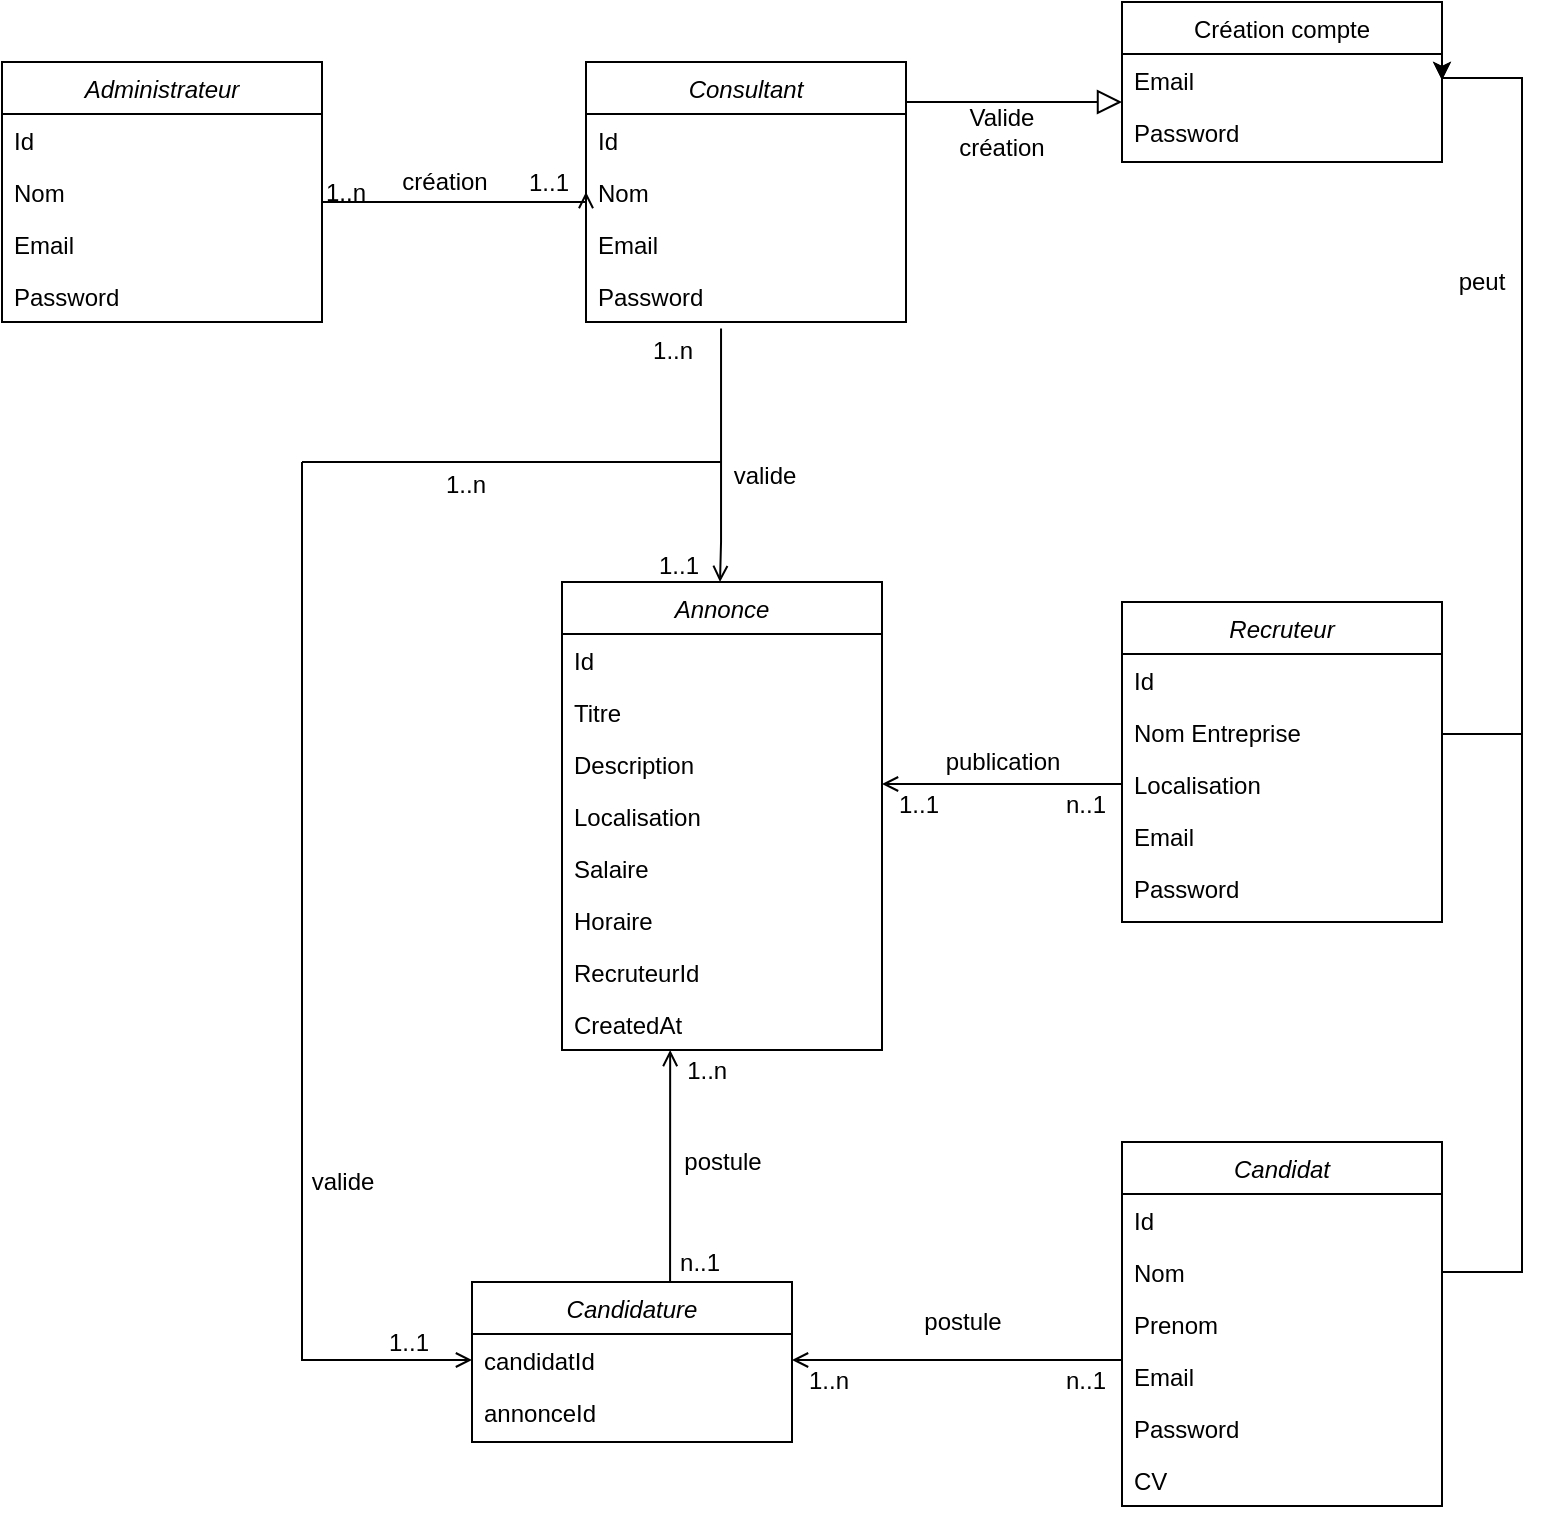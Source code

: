 <mxfile version="12.2.4" pages="1"><diagram id="C5RBs43oDa-KdzZeNtuy" name="Page-1"><mxGraphModel dx="702" dy="298" grid="1" gridSize="10" guides="1" tooltips="1" connect="1" arrows="1" fold="1" page="1" pageScale="1" pageWidth="827" pageHeight="1169" math="0" shadow="0"><root><mxCell id="WIyWlLk6GJQsqaUBKTNV-0"/><mxCell id="WIyWlLk6GJQsqaUBKTNV-1" parent="WIyWlLk6GJQsqaUBKTNV-0"/><mxCell id="zkfFHV4jXpPFQw0GAbJ--0" value="Administrateur" style="swimlane;fontStyle=2;align=center;verticalAlign=top;childLayout=stackLayout;horizontal=1;startSize=26;horizontalStack=0;resizeParent=1;resizeLast=0;collapsible=1;marginBottom=0;rounded=0;shadow=0;strokeWidth=1;" parent="WIyWlLk6GJQsqaUBKTNV-1" vertex="1"><mxGeometry x="40" y="240" width="160" height="130" as="geometry"><mxRectangle x="230" y="140" width="160" height="26" as="alternateBounds"/></mxGeometry></mxCell><mxCell id="zkfFHV4jXpPFQw0GAbJ--1" value="Id" style="text;align=left;verticalAlign=top;spacingLeft=4;spacingRight=4;overflow=hidden;rotatable=0;points=[[0,0.5],[1,0.5]];portConstraint=eastwest;" parent="zkfFHV4jXpPFQw0GAbJ--0" vertex="1"><mxGeometry y="26" width="160" height="26" as="geometry"/></mxCell><mxCell id="zkfFHV4jXpPFQw0GAbJ--2" value="Nom" style="text;align=left;verticalAlign=top;spacingLeft=4;spacingRight=4;overflow=hidden;rotatable=0;points=[[0,0.5],[1,0.5]];portConstraint=eastwest;rounded=0;shadow=0;html=0;" parent="zkfFHV4jXpPFQw0GAbJ--0" vertex="1"><mxGeometry y="52" width="160" height="26" as="geometry"/></mxCell><mxCell id="zkfFHV4jXpPFQw0GAbJ--5" value="Email" style="text;align=left;verticalAlign=top;spacingLeft=4;spacingRight=4;overflow=hidden;rotatable=0;points=[[0,0.5],[1,0.5]];portConstraint=eastwest;" parent="zkfFHV4jXpPFQw0GAbJ--0" vertex="1"><mxGeometry y="78" width="160" height="26" as="geometry"/></mxCell><mxCell id="gV3P8yYmzxXZc25CLEeH-0" value="Password" style="text;align=left;verticalAlign=top;spacingLeft=4;spacingRight=4;overflow=hidden;rotatable=0;points=[[0,0.5],[1,0.5]];portConstraint=eastwest;" parent="zkfFHV4jXpPFQw0GAbJ--0" vertex="1"><mxGeometry y="104" width="160" height="26" as="geometry"/></mxCell><mxCell id="zkfFHV4jXpPFQw0GAbJ--26" value="" style="endArrow=open;shadow=0;strokeWidth=1;rounded=0;endFill=1;edgeStyle=elbowEdgeStyle;elbow=vertical;entryX=0;entryY=0.5;entryDx=0;entryDy=0;" parent="WIyWlLk6GJQsqaUBKTNV-1" source="zkfFHV4jXpPFQw0GAbJ--0" target="gV3P8yYmzxXZc25CLEeH-4" edge="1"><mxGeometry x="0.5" y="41" relative="1" as="geometry"><mxPoint x="340" y="392" as="sourcePoint"/><mxPoint x="468" y="370" as="targetPoint"/><mxPoint x="-40" y="32" as="offset"/><Array as="points"><mxPoint x="410" y="310"/></Array></mxGeometry></mxCell><mxCell id="zkfFHV4jXpPFQw0GAbJ--27" value="1..n" style="resizable=0;align=left;verticalAlign=bottom;labelBackgroundColor=none;fontSize=12;" parent="zkfFHV4jXpPFQw0GAbJ--26" connectable="0" vertex="1"><mxGeometry x="-1" relative="1" as="geometry"><mxPoint y="4" as="offset"/></mxGeometry></mxCell><mxCell id="zkfFHV4jXpPFQw0GAbJ--28" value="1..1" style="resizable=0;align=right;verticalAlign=bottom;labelBackgroundColor=none;fontSize=12;" parent="zkfFHV4jXpPFQw0GAbJ--26" connectable="0" vertex="1"><mxGeometry x="1" relative="1" as="geometry"><mxPoint x="-7" y="4" as="offset"/></mxGeometry></mxCell><mxCell id="zkfFHV4jXpPFQw0GAbJ--29" value="création" style="text;html=1;resizable=0;points=[];;align=center;verticalAlign=middle;labelBackgroundColor=none;rounded=0;shadow=0;strokeWidth=1;fontSize=12;" parent="zkfFHV4jXpPFQw0GAbJ--26" vertex="1" connectable="0"><mxGeometry x="0.5" y="49" relative="1" as="geometry"><mxPoint x="-42" y="39" as="offset"/></mxGeometry></mxCell><mxCell id="gV3P8yYmzxXZc25CLEeH-2" value="Consultant" style="swimlane;fontStyle=2;align=center;verticalAlign=top;childLayout=stackLayout;horizontal=1;startSize=26;horizontalStack=0;resizeParent=1;resizeLast=0;collapsible=1;marginBottom=0;rounded=0;shadow=0;strokeWidth=1;" parent="WIyWlLk6GJQsqaUBKTNV-1" vertex="1"><mxGeometry x="332" y="240" width="160" height="130" as="geometry"><mxRectangle x="230" y="140" width="160" height="26" as="alternateBounds"/></mxGeometry></mxCell><mxCell id="gV3P8yYmzxXZc25CLEeH-3" value="Id" style="text;align=left;verticalAlign=top;spacingLeft=4;spacingRight=4;overflow=hidden;rotatable=0;points=[[0,0.5],[1,0.5]];portConstraint=eastwest;" parent="gV3P8yYmzxXZc25CLEeH-2" vertex="1"><mxGeometry y="26" width="160" height="26" as="geometry"/></mxCell><mxCell id="gV3P8yYmzxXZc25CLEeH-4" value="Nom" style="text;align=left;verticalAlign=top;spacingLeft=4;spacingRight=4;overflow=hidden;rotatable=0;points=[[0,0.5],[1,0.5]];portConstraint=eastwest;rounded=0;shadow=0;html=0;" parent="gV3P8yYmzxXZc25CLEeH-2" vertex="1"><mxGeometry y="52" width="160" height="26" as="geometry"/></mxCell><mxCell id="gV3P8yYmzxXZc25CLEeH-6" value="Email" style="text;align=left;verticalAlign=top;spacingLeft=4;spacingRight=4;overflow=hidden;rotatable=0;points=[[0,0.5],[1,0.5]];portConstraint=eastwest;" parent="gV3P8yYmzxXZc25CLEeH-2" vertex="1"><mxGeometry y="78" width="160" height="26" as="geometry"/></mxCell><mxCell id="gV3P8yYmzxXZc25CLEeH-8" value="Password" style="text;align=left;verticalAlign=top;spacingLeft=4;spacingRight=4;overflow=hidden;rotatable=0;points=[[0,0.5],[1,0.5]];portConstraint=eastwest;" parent="gV3P8yYmzxXZc25CLEeH-2" vertex="1"><mxGeometry y="104" width="160" height="26" as="geometry"/></mxCell><mxCell id="gV3P8yYmzxXZc25CLEeH-18" value="Recruteur" style="swimlane;fontStyle=2;align=center;verticalAlign=top;childLayout=stackLayout;horizontal=1;startSize=26;horizontalStack=0;resizeParent=1;resizeLast=0;collapsible=1;marginBottom=0;rounded=0;shadow=0;strokeWidth=1;" parent="WIyWlLk6GJQsqaUBKTNV-1" vertex="1"><mxGeometry x="600" y="510" width="160" height="160" as="geometry"><mxRectangle x="230" y="140" width="160" height="26" as="alternateBounds"/></mxGeometry></mxCell><mxCell id="gV3P8yYmzxXZc25CLEeH-19" value="Id" style="text;align=left;verticalAlign=top;spacingLeft=4;spacingRight=4;overflow=hidden;rotatable=0;points=[[0,0.5],[1,0.5]];portConstraint=eastwest;" parent="gV3P8yYmzxXZc25CLEeH-18" vertex="1"><mxGeometry y="26" width="160" height="26" as="geometry"/></mxCell><mxCell id="gV3P8yYmzxXZc25CLEeH-20" value="Nom Entreprise" style="text;align=left;verticalAlign=top;spacingLeft=4;spacingRight=4;overflow=hidden;rotatable=0;points=[[0,0.5],[1,0.5]];portConstraint=eastwest;rounded=0;shadow=0;html=0;" parent="gV3P8yYmzxXZc25CLEeH-18" vertex="1"><mxGeometry y="52" width="160" height="26" as="geometry"/></mxCell><mxCell id="gV3P8yYmzxXZc25CLEeH-41" value="Localisation" style="text;align=left;verticalAlign=top;spacingLeft=4;spacingRight=4;overflow=hidden;rotatable=0;points=[[0,0.5],[1,0.5]];portConstraint=eastwest;" parent="gV3P8yYmzxXZc25CLEeH-18" vertex="1"><mxGeometry y="78" width="160" height="26" as="geometry"/></mxCell><mxCell id="gV3P8yYmzxXZc25CLEeH-22" value="Email" style="text;align=left;verticalAlign=top;spacingLeft=4;spacingRight=4;overflow=hidden;rotatable=0;points=[[0,0.5],[1,0.5]];portConstraint=eastwest;" parent="gV3P8yYmzxXZc25CLEeH-18" vertex="1"><mxGeometry y="104" width="160" height="26" as="geometry"/></mxCell><mxCell id="gV3P8yYmzxXZc25CLEeH-23" value="Password" style="text;align=left;verticalAlign=top;spacingLeft=4;spacingRight=4;overflow=hidden;rotatable=0;points=[[0,0.5],[1,0.5]];portConstraint=eastwest;" parent="gV3P8yYmzxXZc25CLEeH-18" vertex="1"><mxGeometry y="130" width="160" height="26" as="geometry"/></mxCell><mxCell id="gV3P8yYmzxXZc25CLEeH-34" value="Candidat" style="swimlane;fontStyle=2;align=center;verticalAlign=top;childLayout=stackLayout;horizontal=1;startSize=26;horizontalStack=0;resizeParent=1;resizeLast=0;collapsible=1;marginBottom=0;rounded=0;shadow=0;strokeWidth=1;" parent="WIyWlLk6GJQsqaUBKTNV-1" vertex="1"><mxGeometry x="600" y="780" width="160" height="182" as="geometry"><mxRectangle x="230" y="140" width="160" height="26" as="alternateBounds"/></mxGeometry></mxCell><mxCell id="gV3P8yYmzxXZc25CLEeH-35" value="Id" style="text;align=left;verticalAlign=top;spacingLeft=4;spacingRight=4;overflow=hidden;rotatable=0;points=[[0,0.5],[1,0.5]];portConstraint=eastwest;" parent="gV3P8yYmzxXZc25CLEeH-34" vertex="1"><mxGeometry y="26" width="160" height="26" as="geometry"/></mxCell><mxCell id="gV3P8yYmzxXZc25CLEeH-36" value="Nom" style="text;align=left;verticalAlign=top;spacingLeft=4;spacingRight=4;overflow=hidden;rotatable=0;points=[[0,0.5],[1,0.5]];portConstraint=eastwest;rounded=0;shadow=0;html=0;" parent="gV3P8yYmzxXZc25CLEeH-34" vertex="1"><mxGeometry y="52" width="160" height="26" as="geometry"/></mxCell><mxCell id="gV3P8yYmzxXZc25CLEeH-37" value="Prenom" style="text;align=left;verticalAlign=top;spacingLeft=4;spacingRight=4;overflow=hidden;rotatable=0;points=[[0,0.5],[1,0.5]];portConstraint=eastwest;rounded=0;shadow=0;html=0;" parent="gV3P8yYmzxXZc25CLEeH-34" vertex="1"><mxGeometry y="78" width="160" height="26" as="geometry"/></mxCell><mxCell id="gV3P8yYmzxXZc25CLEeH-38" value="Email" style="text;align=left;verticalAlign=top;spacingLeft=4;spacingRight=4;overflow=hidden;rotatable=0;points=[[0,0.5],[1,0.5]];portConstraint=eastwest;" parent="gV3P8yYmzxXZc25CLEeH-34" vertex="1"><mxGeometry y="104" width="160" height="26" as="geometry"/></mxCell><mxCell id="gV3P8yYmzxXZc25CLEeH-39" value="Password" style="text;align=left;verticalAlign=top;spacingLeft=4;spacingRight=4;overflow=hidden;rotatable=0;points=[[0,0.5],[1,0.5]];portConstraint=eastwest;" parent="gV3P8yYmzxXZc25CLEeH-34" vertex="1"><mxGeometry y="130" width="160" height="26" as="geometry"/></mxCell><mxCell id="gV3P8yYmzxXZc25CLEeH-81" value="CV" style="text;align=left;verticalAlign=top;spacingLeft=4;spacingRight=4;overflow=hidden;rotatable=0;points=[[0,0.5],[1,0.5]];portConstraint=eastwest;" parent="gV3P8yYmzxXZc25CLEeH-34" vertex="1"><mxGeometry y="156" width="160" height="26" as="geometry"/></mxCell><mxCell id="gV3P8yYmzxXZc25CLEeH-42" value="Annonce" style="swimlane;fontStyle=2;align=center;verticalAlign=top;childLayout=stackLayout;horizontal=1;startSize=26;horizontalStack=0;resizeParent=1;resizeLast=0;collapsible=1;marginBottom=0;rounded=0;shadow=0;strokeWidth=1;" parent="WIyWlLk6GJQsqaUBKTNV-1" vertex="1"><mxGeometry x="320" y="500" width="160" height="234" as="geometry"><mxRectangle x="230" y="140" width="160" height="26" as="alternateBounds"/></mxGeometry></mxCell><mxCell id="gV3P8yYmzxXZc25CLEeH-43" value="Id" style="text;align=left;verticalAlign=top;spacingLeft=4;spacingRight=4;overflow=hidden;rotatable=0;points=[[0,0.5],[1,0.5]];portConstraint=eastwest;" parent="gV3P8yYmzxXZc25CLEeH-42" vertex="1"><mxGeometry y="26" width="160" height="26" as="geometry"/></mxCell><mxCell id="gV3P8yYmzxXZc25CLEeH-44" value="Titre" style="text;align=left;verticalAlign=top;spacingLeft=4;spacingRight=4;overflow=hidden;rotatable=0;points=[[0,0.5],[1,0.5]];portConstraint=eastwest;rounded=0;shadow=0;html=0;" parent="gV3P8yYmzxXZc25CLEeH-42" vertex="1"><mxGeometry y="52" width="160" height="26" as="geometry"/></mxCell><mxCell id="gV3P8yYmzxXZc25CLEeH-49" value="Description" style="text;align=left;verticalAlign=top;spacingLeft=4;spacingRight=4;overflow=hidden;rotatable=0;points=[[0,0.5],[1,0.5]];portConstraint=eastwest;" parent="gV3P8yYmzxXZc25CLEeH-42" vertex="1"><mxGeometry y="78" width="160" height="26" as="geometry"/></mxCell><mxCell id="gV3P8yYmzxXZc25CLEeH-45" value="Localisation" style="text;align=left;verticalAlign=top;spacingLeft=4;spacingRight=4;overflow=hidden;rotatable=0;points=[[0,0.5],[1,0.5]];portConstraint=eastwest;rounded=0;shadow=0;html=0;" parent="gV3P8yYmzxXZc25CLEeH-42" vertex="1"><mxGeometry y="104" width="160" height="26" as="geometry"/></mxCell><mxCell id="gV3P8yYmzxXZc25CLEeH-46" value="Salaire" style="text;align=left;verticalAlign=top;spacingLeft=4;spacingRight=4;overflow=hidden;rotatable=0;points=[[0,0.5],[1,0.5]];portConstraint=eastwest;" parent="gV3P8yYmzxXZc25CLEeH-42" vertex="1"><mxGeometry y="130" width="160" height="26" as="geometry"/></mxCell><mxCell id="gV3P8yYmzxXZc25CLEeH-47" value="Horaire" style="text;align=left;verticalAlign=top;spacingLeft=4;spacingRight=4;overflow=hidden;rotatable=0;points=[[0,0.5],[1,0.5]];portConstraint=eastwest;" parent="gV3P8yYmzxXZc25CLEeH-42" vertex="1"><mxGeometry y="156" width="160" height="26" as="geometry"/></mxCell><mxCell id="0" value="RecruteurId" style="text;align=left;verticalAlign=top;spacingLeft=4;spacingRight=4;overflow=hidden;rotatable=0;points=[[0,0.5],[1,0.5]];portConstraint=eastwest;" parent="gV3P8yYmzxXZc25CLEeH-42" vertex="1"><mxGeometry y="182" width="160" height="26" as="geometry"/></mxCell><mxCell id="12" value="CreatedAt" style="text;align=left;verticalAlign=top;spacingLeft=4;spacingRight=4;overflow=hidden;rotatable=0;points=[[0,0.5],[1,0.5]];portConstraint=eastwest;" parent="gV3P8yYmzxXZc25CLEeH-42" vertex="1"><mxGeometry y="208" width="160" height="26" as="geometry"/></mxCell><mxCell id="gV3P8yYmzxXZc25CLEeH-50" value="" style="endArrow=open;shadow=0;strokeWidth=1;rounded=0;endFill=1;edgeStyle=elbowEdgeStyle;elbow=vertical;exitX=0;exitY=0.5;exitDx=0;exitDy=0;" parent="WIyWlLk6GJQsqaUBKTNV-1" source="gV3P8yYmzxXZc25CLEeH-41" edge="1"><mxGeometry x="0.5" y="41" relative="1" as="geometry"><mxPoint x="468" y="438" as="sourcePoint"/><mxPoint x="480" y="601" as="targetPoint"/><mxPoint x="-40" y="32" as="offset"/><Array as="points"><mxPoint x="560" y="601"/></Array></mxGeometry></mxCell><mxCell id="gV3P8yYmzxXZc25CLEeH-51" value="n..1" style="resizable=0;align=left;verticalAlign=bottom;labelBackgroundColor=none;fontSize=12;" parent="gV3P8yYmzxXZc25CLEeH-50" connectable="0" vertex="1"><mxGeometry x="-1" relative="1" as="geometry"><mxPoint x="-30" y="19" as="offset"/></mxGeometry></mxCell><mxCell id="gV3P8yYmzxXZc25CLEeH-52" value="1..1" style="resizable=0;align=right;verticalAlign=bottom;labelBackgroundColor=none;fontSize=12;" parent="gV3P8yYmzxXZc25CLEeH-50" connectable="0" vertex="1"><mxGeometry x="1" relative="1" as="geometry"><mxPoint x="30" y="19" as="offset"/></mxGeometry></mxCell><mxCell id="gV3P8yYmzxXZc25CLEeH-53" value="publication" style="text;html=1;resizable=0;points=[];;align=center;verticalAlign=middle;labelBackgroundColor=none;rounded=0;shadow=0;strokeWidth=1;fontSize=12;" parent="gV3P8yYmzxXZc25CLEeH-50" vertex="1" connectable="0"><mxGeometry x="0.5" y="49" relative="1" as="geometry"><mxPoint x="30" y="-60" as="offset"/></mxGeometry></mxCell><mxCell id="gV3P8yYmzxXZc25CLEeH-71" value="" style="endArrow=open;shadow=0;strokeWidth=1;rounded=0;endFill=1;edgeStyle=elbowEdgeStyle;elbow=vertical;entryX=1;entryY=0.5;entryDx=0;entryDy=0;" parent="WIyWlLk6GJQsqaUBKTNV-1" target="16" edge="1"><mxGeometry x="0.5" y="41" relative="1" as="geometry"><mxPoint x="600" y="889" as="sourcePoint"/><mxPoint x="469" y="740" as="targetPoint"/><mxPoint x="-40" y="32" as="offset"/><Array as="points"><mxPoint x="510" y="889"/><mxPoint x="530" y="790"/></Array></mxGeometry></mxCell><mxCell id="gV3P8yYmzxXZc25CLEeH-72" value="n..1" style="resizable=0;align=left;verticalAlign=bottom;labelBackgroundColor=none;fontSize=12;" parent="gV3P8yYmzxXZc25CLEeH-71" connectable="0" vertex="1"><mxGeometry x="-1" relative="1" as="geometry"><mxPoint x="-30" y="19" as="offset"/></mxGeometry></mxCell><mxCell id="gV3P8yYmzxXZc25CLEeH-73" value="1..n" style="resizable=0;align=right;verticalAlign=bottom;labelBackgroundColor=none;fontSize=12;" parent="gV3P8yYmzxXZc25CLEeH-71" connectable="0" vertex="1"><mxGeometry x="1" relative="1" as="geometry"><mxPoint x="30" y="19" as="offset"/></mxGeometry></mxCell><mxCell id="gV3P8yYmzxXZc25CLEeH-74" value="postule" style="text;html=1;resizable=0;points=[];;align=center;verticalAlign=middle;labelBackgroundColor=none;rounded=0;shadow=0;strokeWidth=1;fontSize=12;" parent="gV3P8yYmzxXZc25CLEeH-71" vertex="1" connectable="0"><mxGeometry x="0.5" y="49" relative="1" as="geometry"><mxPoint x="44" y="-68" as="offset"/></mxGeometry></mxCell><mxCell id="gV3P8yYmzxXZc25CLEeH-75" value="Création compte" style="swimlane;fontStyle=0;align=center;verticalAlign=top;childLayout=stackLayout;horizontal=1;startSize=26;horizontalStack=0;resizeParent=1;resizeLast=0;collapsible=1;marginBottom=0;rounded=0;shadow=0;strokeWidth=1;" parent="WIyWlLk6GJQsqaUBKTNV-1" vertex="1"><mxGeometry x="600" y="210" width="160" height="80" as="geometry"><mxRectangle x="340" y="380" width="170" height="26" as="alternateBounds"/></mxGeometry></mxCell><mxCell id="gV3P8yYmzxXZc25CLEeH-76" value="Email" style="text;align=left;verticalAlign=top;spacingLeft=4;spacingRight=4;overflow=hidden;rotatable=0;points=[[0,0.5],[1,0.5]];portConstraint=eastwest;" parent="gV3P8yYmzxXZc25CLEeH-75" vertex="1"><mxGeometry y="26" width="160" height="26" as="geometry"/></mxCell><mxCell id="gV3P8yYmzxXZc25CLEeH-77" value="Password" style="text;align=left;verticalAlign=top;spacingLeft=4;spacingRight=4;overflow=hidden;rotatable=0;points=[[0,0.5],[1,0.5]];portConstraint=eastwest;" parent="gV3P8yYmzxXZc25CLEeH-75" vertex="1"><mxGeometry y="52" width="160" height="26" as="geometry"/></mxCell><mxCell id="gV3P8yYmzxXZc25CLEeH-79" value="" style="endArrow=block;endSize=10;endFill=0;shadow=0;strokeWidth=1;rounded=0;edgeStyle=elbowEdgeStyle;elbow=vertical;" parent="WIyWlLk6GJQsqaUBKTNV-1" edge="1"><mxGeometry width="160" relative="1" as="geometry"><mxPoint x="492" y="260" as="sourcePoint"/><mxPoint x="600" y="260" as="targetPoint"/><Array as="points"><mxPoint x="550" y="260"/></Array></mxGeometry></mxCell><mxCell id="gV3P8yYmzxXZc25CLEeH-80" value="Valide création" style="text;html=1;strokeColor=none;fillColor=none;align=center;verticalAlign=middle;whiteSpace=wrap;rounded=0;" parent="WIyWlLk6GJQsqaUBKTNV-1" vertex="1"><mxGeometry x="510" y="260" width="60" height="30" as="geometry"/></mxCell><mxCell id="gV3P8yYmzxXZc25CLEeH-87" value="" style="endArrow=open;shadow=0;strokeWidth=1;rounded=0;endFill=1;edgeStyle=elbowEdgeStyle;elbow=vertical;exitX=0.422;exitY=1.123;exitDx=0;exitDy=0;exitPerimeter=0;" parent="WIyWlLk6GJQsqaUBKTNV-1" source="gV3P8yYmzxXZc25CLEeH-8" edge="1"><mxGeometry x="0.5" y="41" relative="1" as="geometry"><mxPoint x="399.41" y="400" as="sourcePoint"/><mxPoint x="399" y="500" as="targetPoint"/><mxPoint x="-40" y="32" as="offset"/><Array as="points"><mxPoint x="339.41" y="480"/></Array></mxGeometry></mxCell><mxCell id="gV3P8yYmzxXZc25CLEeH-88" value="1..n" style="resizable=0;align=left;verticalAlign=bottom;labelBackgroundColor=none;fontSize=12;" parent="gV3P8yYmzxXZc25CLEeH-87" connectable="0" vertex="1"><mxGeometry x="-1" relative="1" as="geometry"><mxPoint x="-36" y="20" as="offset"/></mxGeometry></mxCell><mxCell id="gV3P8yYmzxXZc25CLEeH-89" value="1..1" style="resizable=0;align=right;verticalAlign=bottom;labelBackgroundColor=none;fontSize=12;" parent="gV3P8yYmzxXZc25CLEeH-87" connectable="0" vertex="1"><mxGeometry x="1" relative="1" as="geometry"><mxPoint x="-9" y="0.5" as="offset"/></mxGeometry></mxCell><mxCell id="gV3P8yYmzxXZc25CLEeH-90" value="valide" style="text;html=1;resizable=0;points=[];;align=center;verticalAlign=middle;labelBackgroundColor=none;rounded=0;shadow=0;strokeWidth=1;fontSize=12;" parent="gV3P8yYmzxXZc25CLEeH-87" vertex="1" connectable="0"><mxGeometry x="0.5" y="49" relative="1" as="geometry"><mxPoint x="-28" y="-22" as="offset"/></mxGeometry></mxCell><mxCell id="gV3P8yYmzxXZc25CLEeH-91" value="" style="endArrow=open;shadow=0;strokeWidth=1;rounded=0;endFill=1;edgeStyle=elbowEdgeStyle;elbow=vertical;entryX=0;entryY=0.5;entryDx=0;entryDy=0;" parent="WIyWlLk6GJQsqaUBKTNV-1" target="16" edge="1"><mxGeometry x="0.5" y="41" relative="1" as="geometry"><mxPoint x="190" y="440" as="sourcePoint"/><mxPoint x="230" y="900" as="targetPoint"/><mxPoint x="-40" y="32" as="offset"/><Array as="points"><mxPoint x="230" y="889"/><mxPoint x="140" y="470"/><mxPoint x="130" y="510"/><mxPoint x="120" y="540"/><mxPoint x="150" y="750"/></Array></mxGeometry></mxCell><mxCell id="gV3P8yYmzxXZc25CLEeH-92" value="1..n" style="resizable=0;align=left;verticalAlign=bottom;labelBackgroundColor=none;fontSize=12;" parent="gV3P8yYmzxXZc25CLEeH-91" connectable="0" vertex="1"><mxGeometry x="-1" relative="1" as="geometry"><mxPoint x="70" y="20" as="offset"/></mxGeometry></mxCell><mxCell id="gV3P8yYmzxXZc25CLEeH-93" value="1..1" style="resizable=0;align=right;verticalAlign=bottom;labelBackgroundColor=none;fontSize=12;" parent="gV3P8yYmzxXZc25CLEeH-91" connectable="0" vertex="1"><mxGeometry x="1" relative="1" as="geometry"><mxPoint x="-20" as="offset"/></mxGeometry></mxCell><mxCell id="gV3P8yYmzxXZc25CLEeH-94" value="valide" style="text;html=1;resizable=0;points=[];;align=center;verticalAlign=middle;labelBackgroundColor=none;rounded=0;shadow=0;strokeWidth=1;fontSize=12;" parent="gV3P8yYmzxXZc25CLEeH-91" vertex="1" connectable="0"><mxGeometry x="0.5" y="49" relative="1" as="geometry"><mxPoint x="-29" y="-41" as="offset"/></mxGeometry></mxCell><mxCell id="gV3P8yYmzxXZc25CLEeH-95" value="" style="endArrow=none;html=1;rounded=0;" parent="WIyWlLk6GJQsqaUBKTNV-1" edge="1"><mxGeometry width="50" height="50" relative="1" as="geometry"><mxPoint x="190" y="440" as="sourcePoint"/><mxPoint x="400" y="440" as="targetPoint"/></mxGeometry></mxCell><mxCell id="gV3P8yYmzxXZc25CLEeH-98" value="peut" style="text;html=1;strokeColor=none;fillColor=none;align=center;verticalAlign=middle;whiteSpace=wrap;rounded=0;" parent="WIyWlLk6GJQsqaUBKTNV-1" vertex="1"><mxGeometry x="760" y="340" width="40" height="20" as="geometry"/></mxCell><mxCell id="15" value="Candidature" style="swimlane;fontStyle=2;align=center;verticalAlign=top;childLayout=stackLayout;horizontal=1;startSize=26;horizontalStack=0;resizeParent=1;resizeLast=0;collapsible=1;marginBottom=0;rounded=0;shadow=0;strokeWidth=1;" parent="WIyWlLk6GJQsqaUBKTNV-1" vertex="1"><mxGeometry x="275" y="850" width="160" height="80" as="geometry"><mxRectangle x="230" y="140" width="160" height="26" as="alternateBounds"/></mxGeometry></mxCell><mxCell id="16" value="candidatId" style="text;align=left;verticalAlign=top;spacingLeft=4;spacingRight=4;overflow=hidden;rotatable=0;points=[[0,0.5],[1,0.5]];portConstraint=eastwest;" parent="15" vertex="1"><mxGeometry y="26" width="160" height="26" as="geometry"/></mxCell><mxCell id="17" value="annonceId" style="text;align=left;verticalAlign=top;spacingLeft=4;spacingRight=4;overflow=hidden;rotatable=0;points=[[0,0.5],[1,0.5]];portConstraint=eastwest;rounded=0;shadow=0;html=0;" parent="15" vertex="1"><mxGeometry y="52" width="160" height="26" as="geometry"/></mxCell><mxCell id="25" value="" style="endArrow=open;shadow=0;strokeWidth=1;rounded=0;endFill=1;edgeStyle=elbowEdgeStyle;elbow=vertical;exitX=0.619;exitY=0.001;exitDx=0;exitDy=0;exitPerimeter=0;entryX=0.338;entryY=0.999;entryDx=0;entryDy=0;entryPerimeter=0;" parent="WIyWlLk6GJQsqaUBKTNV-1" source="15" target="12" edge="1"><mxGeometry x="0.5" y="41" relative="1" as="geometry"><mxPoint x="374" y="816" as="sourcePoint"/><mxPoint x="374" y="740" as="targetPoint"/><mxPoint x="-40" y="32" as="offset"/><Array as="points"><mxPoint x="374" y="840"/><mxPoint x="374" y="820"/><mxPoint x="374" y="800"/><mxPoint x="374" y="790"/><mxPoint x="374" y="780"/><mxPoint x="374" y="770"/><mxPoint x="374" y="780"/></Array></mxGeometry></mxCell><mxCell id="26" value="n..1" style="resizable=0;align=left;verticalAlign=bottom;labelBackgroundColor=none;fontSize=12;" parent="25" connectable="0" vertex="1"><mxGeometry x="-1" relative="1" as="geometry"><mxPoint x="3" y="-1" as="offset"/></mxGeometry></mxCell><mxCell id="27" value="1..n" style="resizable=0;align=right;verticalAlign=bottom;labelBackgroundColor=none;fontSize=12;" parent="25" connectable="0" vertex="1"><mxGeometry x="1" relative="1" as="geometry"><mxPoint x="30" y="19" as="offset"/></mxGeometry></mxCell><mxCell id="28" value="postule" style="text;html=1;resizable=0;points=[];;align=center;verticalAlign=middle;labelBackgroundColor=none;rounded=0;shadow=0;strokeWidth=1;fontSize=12;" parent="25" vertex="1" connectable="0"><mxGeometry x="0.5" y="49" relative="1" as="geometry"><mxPoint x="75" y="27" as="offset"/></mxGeometry></mxCell><mxCell id="29" style="edgeStyle=orthogonalEdgeStyle;rounded=0;orthogonalLoop=1;jettySize=auto;html=1;exitX=1;exitY=0.5;exitDx=0;exitDy=0;entryX=1;entryY=0.5;entryDx=0;entryDy=0;" parent="WIyWlLk6GJQsqaUBKTNV-1" source="gV3P8yYmzxXZc25CLEeH-20" target="gV3P8yYmzxXZc25CLEeH-76" edge="1"><mxGeometry relative="1" as="geometry"><Array as="points"><mxPoint x="800" y="576"/><mxPoint x="800" y="248"/></Array></mxGeometry></mxCell><mxCell id="30" style="edgeStyle=orthogonalEdgeStyle;rounded=0;orthogonalLoop=1;jettySize=auto;html=1;exitX=1;exitY=0.5;exitDx=0;exitDy=0;entryX=1;entryY=0.5;entryDx=0;entryDy=0;" parent="WIyWlLk6GJQsqaUBKTNV-1" source="gV3P8yYmzxXZc25CLEeH-36" target="gV3P8yYmzxXZc25CLEeH-76" edge="1"><mxGeometry relative="1" as="geometry"><Array as="points"><mxPoint x="800" y="845"/><mxPoint x="800" y="248"/></Array></mxGeometry></mxCell></root></mxGraphModel></diagram></mxfile>